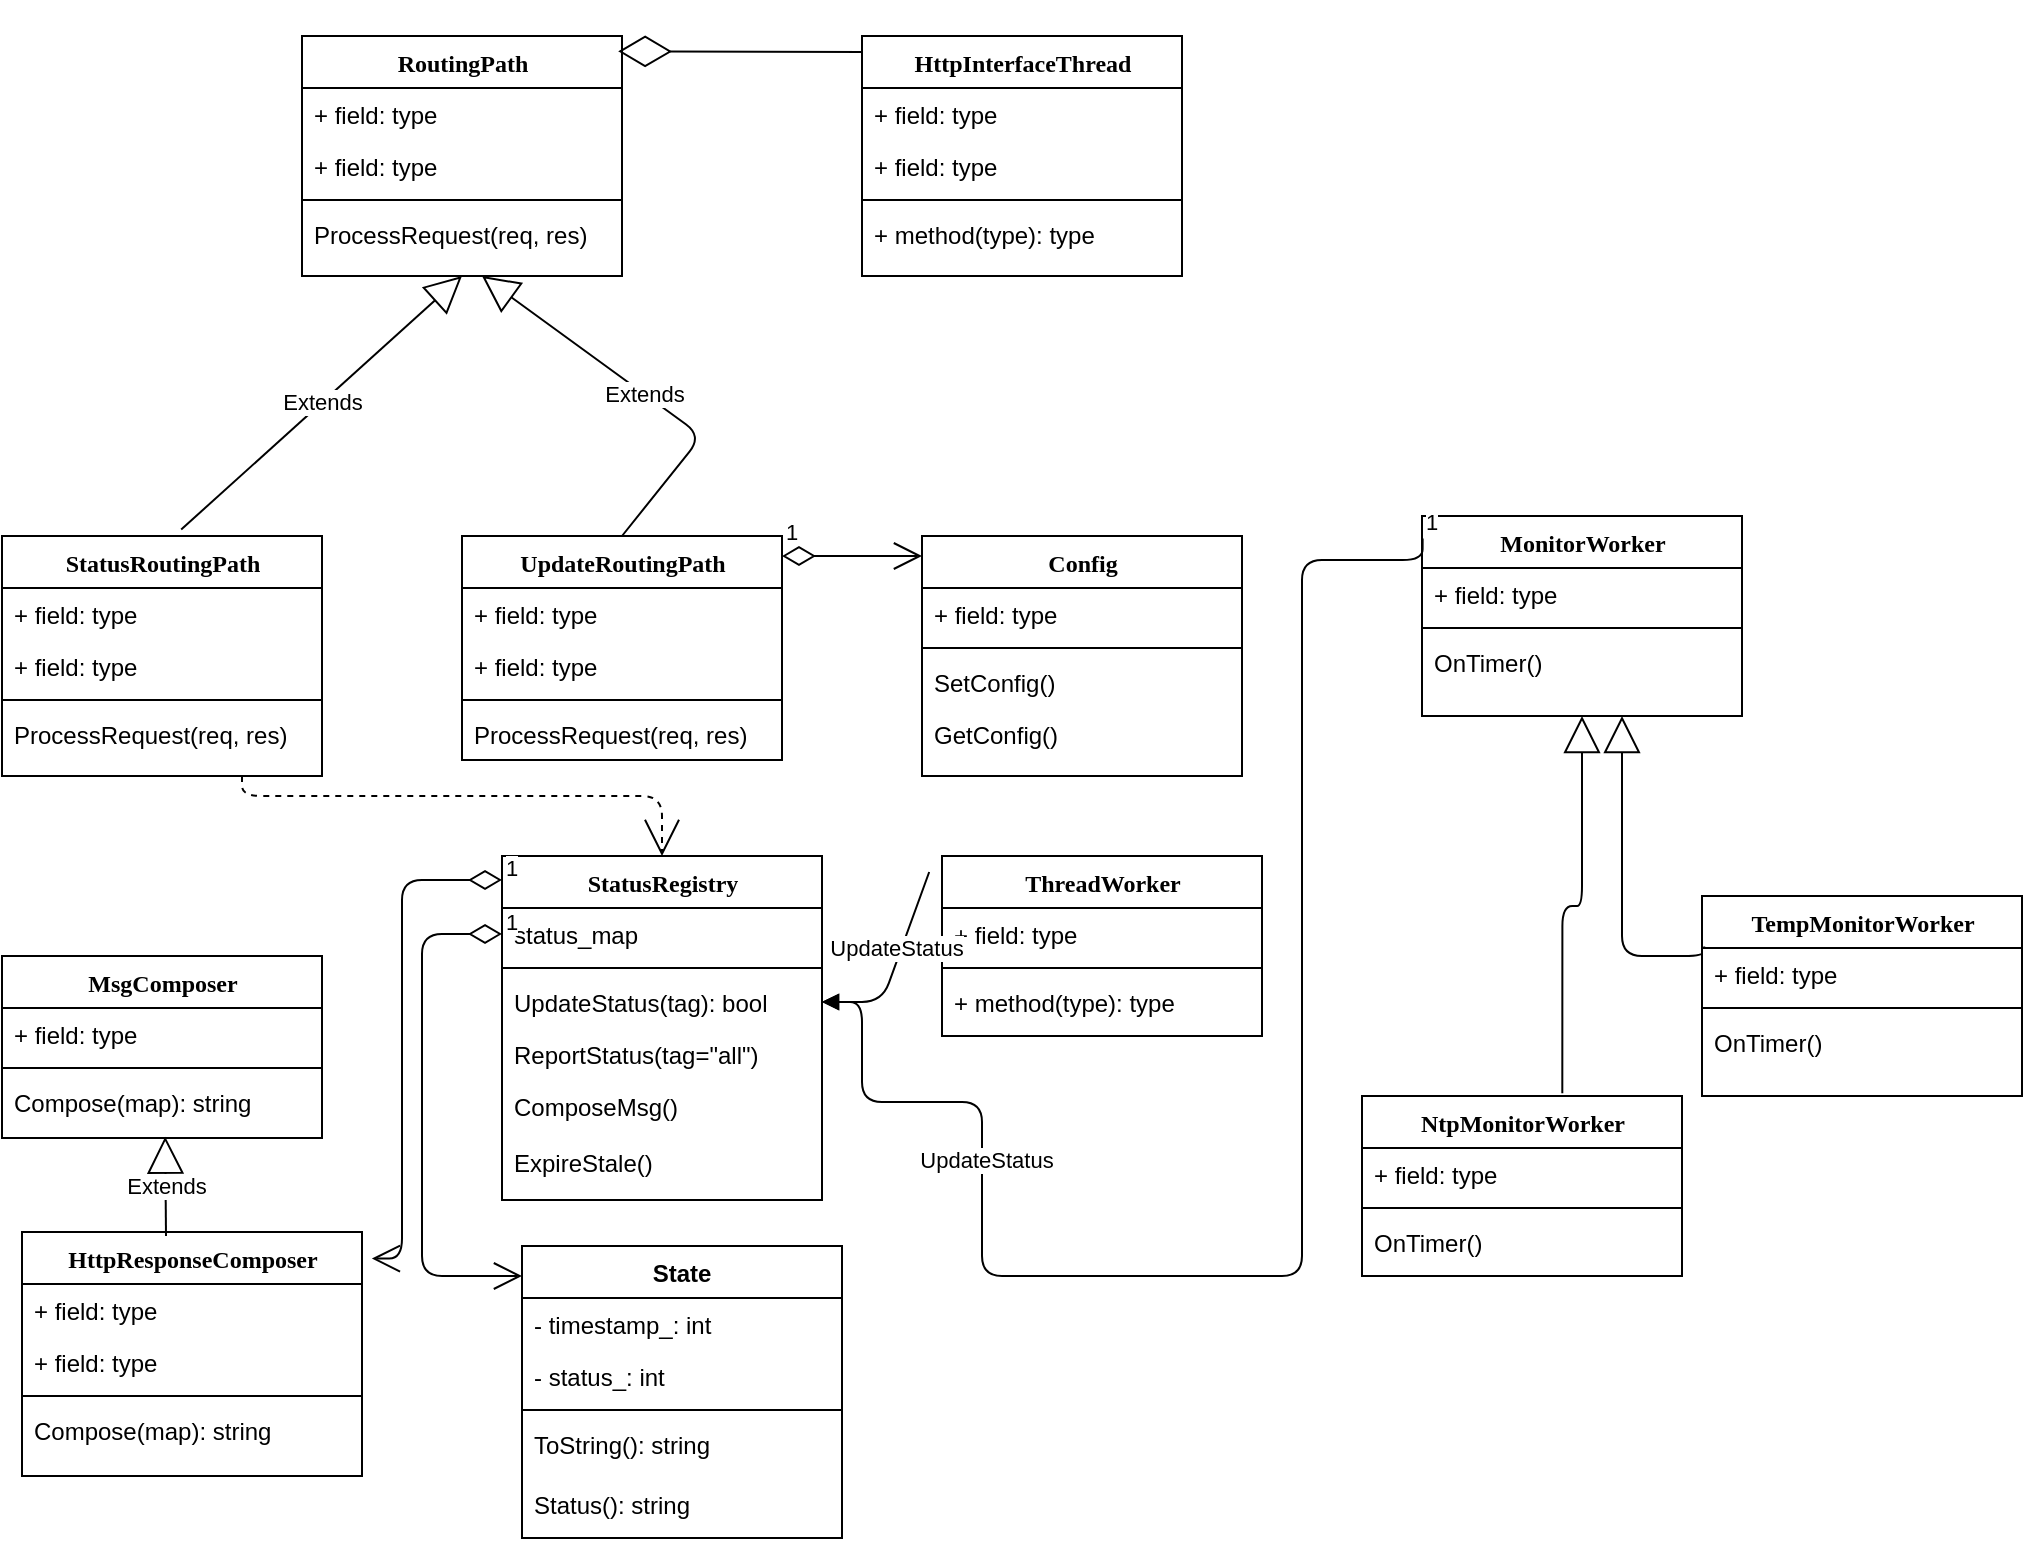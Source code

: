 <mxfile version="13.8.6" type="github" pages="2">
  <diagram name="classes" id="9f46799a-70d6-7492-0946-bef42562c5a5">
    <mxGraphModel dx="1109" dy="1565" grid="1" gridSize="10" guides="1" tooltips="1" connect="1" arrows="1" fold="1" page="1" pageScale="1" pageWidth="1100" pageHeight="850" background="#ffffff" math="0" shadow="0">
      <root>
        <mxCell id="0" />
        <mxCell id="1" parent="0" />
        <mxCell id="78961159f06e98e8-123" style="edgeStyle=orthogonalEdgeStyle;html=1;labelBackgroundColor=none;startFill=0;startSize=8;endArrow=open;endFill=0;endSize=16;fontFamily=Verdana;fontSize=12;dashed=1;" parent="1" source="78961159f06e98e8-17" target="78961159f06e98e8-69" edge="1">
          <mxGeometry relative="1" as="geometry">
            <Array as="points">
              <mxPoint x="190" y="200" />
              <mxPoint x="400" y="200" />
            </Array>
          </mxGeometry>
        </mxCell>
        <mxCell id="78961159f06e98e8-17" value="StatusRoutingPath" style="swimlane;html=1;fontStyle=1;align=center;verticalAlign=top;childLayout=stackLayout;horizontal=1;startSize=26;horizontalStack=0;resizeParent=1;resizeLast=0;collapsible=1;marginBottom=0;swimlaneFillColor=#ffffff;rounded=0;shadow=0;comic=0;labelBackgroundColor=none;strokeWidth=1;fillColor=none;fontFamily=Verdana;fontSize=12" parent="1" vertex="1">
          <mxGeometry x="70" y="70" width="160" height="120" as="geometry" />
        </mxCell>
        <mxCell id="78961159f06e98e8-21" value="+ field: type" style="text;html=1;strokeColor=none;fillColor=none;align=left;verticalAlign=top;spacingLeft=4;spacingRight=4;whiteSpace=wrap;overflow=hidden;rotatable=0;points=[[0,0.5],[1,0.5]];portConstraint=eastwest;" parent="78961159f06e98e8-17" vertex="1">
          <mxGeometry y="26" width="160" height="26" as="geometry" />
        </mxCell>
        <mxCell id="78961159f06e98e8-23" value="+ field: type" style="text;html=1;strokeColor=none;fillColor=none;align=left;verticalAlign=top;spacingLeft=4;spacingRight=4;whiteSpace=wrap;overflow=hidden;rotatable=0;points=[[0,0.5],[1,0.5]];portConstraint=eastwest;" parent="78961159f06e98e8-17" vertex="1">
          <mxGeometry y="52" width="160" height="26" as="geometry" />
        </mxCell>
        <mxCell id="78961159f06e98e8-19" value="" style="line;html=1;strokeWidth=1;fillColor=none;align=left;verticalAlign=middle;spacingTop=-1;spacingLeft=3;spacingRight=3;rotatable=0;labelPosition=right;points=[];portConstraint=eastwest;" parent="78961159f06e98e8-17" vertex="1">
          <mxGeometry y="78" width="160" height="8" as="geometry" />
        </mxCell>
        <mxCell id="78961159f06e98e8-20" value="ProcessRequest(req, res)" style="text;html=1;strokeColor=none;fillColor=none;align=left;verticalAlign=top;spacingLeft=4;spacingRight=4;whiteSpace=wrap;overflow=hidden;rotatable=0;points=[[0,0.5],[1,0.5]];portConstraint=eastwest;" parent="78961159f06e98e8-17" vertex="1">
          <mxGeometry y="86" width="160" height="26" as="geometry" />
        </mxCell>
        <mxCell id="78961159f06e98e8-30" value="HttpInterfaceThread" style="swimlane;html=1;fontStyle=1;align=center;verticalAlign=top;childLayout=stackLayout;horizontal=1;startSize=26;horizontalStack=0;resizeParent=1;resizeLast=0;collapsible=1;marginBottom=0;swimlaneFillColor=#ffffff;rounded=0;shadow=0;comic=0;labelBackgroundColor=none;strokeWidth=1;fillColor=none;fontFamily=Verdana;fontSize=12" parent="1" vertex="1">
          <mxGeometry x="500" y="-180" width="160" height="120" as="geometry" />
        </mxCell>
        <mxCell id="78961159f06e98e8-31" value="+ field: type" style="text;html=1;strokeColor=none;fillColor=none;align=left;verticalAlign=top;spacingLeft=4;spacingRight=4;whiteSpace=wrap;overflow=hidden;rotatable=0;points=[[0,0.5],[1,0.5]];portConstraint=eastwest;" parent="78961159f06e98e8-30" vertex="1">
          <mxGeometry y="26" width="160" height="26" as="geometry" />
        </mxCell>
        <mxCell id="78961159f06e98e8-32" value="+ field: type" style="text;html=1;strokeColor=none;fillColor=none;align=left;verticalAlign=top;spacingLeft=4;spacingRight=4;whiteSpace=wrap;overflow=hidden;rotatable=0;points=[[0,0.5],[1,0.5]];portConstraint=eastwest;" parent="78961159f06e98e8-30" vertex="1">
          <mxGeometry y="52" width="160" height="26" as="geometry" />
        </mxCell>
        <mxCell id="78961159f06e98e8-38" value="" style="line;html=1;strokeWidth=1;fillColor=none;align=left;verticalAlign=middle;spacingTop=-1;spacingLeft=3;spacingRight=3;rotatable=0;labelPosition=right;points=[];portConstraint=eastwest;" parent="78961159f06e98e8-30" vertex="1">
          <mxGeometry y="78" width="160" height="8" as="geometry" />
        </mxCell>
        <mxCell id="78961159f06e98e8-39" value="+ method(type): type" style="text;html=1;strokeColor=none;fillColor=none;align=left;verticalAlign=top;spacingLeft=4;spacingRight=4;whiteSpace=wrap;overflow=hidden;rotatable=0;points=[[0,0.5],[1,0.5]];portConstraint=eastwest;" parent="78961159f06e98e8-30" vertex="1">
          <mxGeometry y="86" width="160" height="26" as="geometry" />
        </mxCell>
        <mxCell id="78961159f06e98e8-43" value="MonitorWorker" style="swimlane;html=1;fontStyle=1;align=center;verticalAlign=top;childLayout=stackLayout;horizontal=1;startSize=26;horizontalStack=0;resizeParent=1;resizeLast=0;collapsible=1;marginBottom=0;swimlaneFillColor=#ffffff;rounded=0;shadow=0;comic=0;labelBackgroundColor=none;strokeWidth=1;fillColor=none;fontFamily=Verdana;fontSize=12" parent="1" vertex="1">
          <mxGeometry x="780" y="60" width="160" height="100" as="geometry">
            <mxRectangle x="780" y="60" width="130" height="26" as="alternateBounds" />
          </mxGeometry>
        </mxCell>
        <mxCell id="78961159f06e98e8-44" value="+ field: type" style="text;html=1;strokeColor=none;fillColor=none;align=left;verticalAlign=top;spacingLeft=4;spacingRight=4;whiteSpace=wrap;overflow=hidden;rotatable=0;points=[[0,0.5],[1,0.5]];portConstraint=eastwest;" parent="78961159f06e98e8-43" vertex="1">
          <mxGeometry y="26" width="160" height="26" as="geometry" />
        </mxCell>
        <mxCell id="78961159f06e98e8-51" value="" style="line;html=1;strokeWidth=1;fillColor=none;align=left;verticalAlign=middle;spacingTop=-1;spacingLeft=3;spacingRight=3;rotatable=0;labelPosition=right;points=[];portConstraint=eastwest;" parent="78961159f06e98e8-43" vertex="1">
          <mxGeometry y="52" width="160" height="8" as="geometry" />
        </mxCell>
        <mxCell id="78961159f06e98e8-52" value="OnTimer()" style="text;html=1;strokeColor=none;fillColor=none;align=left;verticalAlign=top;spacingLeft=4;spacingRight=4;whiteSpace=wrap;overflow=hidden;rotatable=0;points=[[0,0.5],[1,0.5]];portConstraint=eastwest;" parent="78961159f06e98e8-43" vertex="1">
          <mxGeometry y="60" width="160" height="26" as="geometry" />
        </mxCell>
        <mxCell id="78961159f06e98e8-56" value="HttpResponseComposer" style="swimlane;html=1;fontStyle=1;align=center;verticalAlign=top;childLayout=stackLayout;horizontal=1;startSize=26;horizontalStack=0;resizeParent=1;resizeLast=0;collapsible=1;marginBottom=0;swimlaneFillColor=#ffffff;rounded=0;shadow=0;comic=0;labelBackgroundColor=none;strokeWidth=1;fillColor=none;fontFamily=Verdana;fontSize=12" parent="1" vertex="1">
          <mxGeometry x="80" y="418" width="170" height="122" as="geometry" />
        </mxCell>
        <mxCell id="78961159f06e98e8-57" value="+ field: type" style="text;html=1;strokeColor=none;fillColor=none;align=left;verticalAlign=top;spacingLeft=4;spacingRight=4;whiteSpace=wrap;overflow=hidden;rotatable=0;points=[[0,0.5],[1,0.5]];portConstraint=eastwest;" parent="78961159f06e98e8-56" vertex="1">
          <mxGeometry y="26" width="170" height="26" as="geometry" />
        </mxCell>
        <mxCell id="78961159f06e98e8-58" value="+ field: type" style="text;html=1;strokeColor=none;fillColor=none;align=left;verticalAlign=top;spacingLeft=4;spacingRight=4;whiteSpace=wrap;overflow=hidden;rotatable=0;points=[[0,0.5],[1,0.5]];portConstraint=eastwest;" parent="78961159f06e98e8-56" vertex="1">
          <mxGeometry y="52" width="170" height="26" as="geometry" />
        </mxCell>
        <mxCell id="78961159f06e98e8-64" value="" style="line;html=1;strokeWidth=1;fillColor=none;align=left;verticalAlign=middle;spacingTop=-1;spacingLeft=3;spacingRight=3;rotatable=0;labelPosition=right;points=[];portConstraint=eastwest;" parent="78961159f06e98e8-56" vertex="1">
          <mxGeometry y="78" width="170" height="8" as="geometry" />
        </mxCell>
        <mxCell id="78961159f06e98e8-65" value="Compose(map): string" style="text;html=1;strokeColor=none;fillColor=none;align=left;verticalAlign=top;spacingLeft=4;spacingRight=4;whiteSpace=wrap;overflow=hidden;rotatable=0;points=[[0,0.5],[1,0.5]];portConstraint=eastwest;" parent="78961159f06e98e8-56" vertex="1">
          <mxGeometry y="86" width="170" height="26" as="geometry" />
        </mxCell>
        <mxCell id="78961159f06e98e8-69" value="StatusRegistry" style="swimlane;html=1;fontStyle=1;align=center;verticalAlign=top;childLayout=stackLayout;horizontal=1;startSize=26;horizontalStack=0;resizeParent=1;resizeLast=0;collapsible=1;marginBottom=0;swimlaneFillColor=#ffffff;rounded=0;shadow=0;comic=0;labelBackgroundColor=none;strokeWidth=1;fillColor=none;fontFamily=Verdana;fontSize=12" parent="1" vertex="1">
          <mxGeometry x="320" y="230" width="160" height="172" as="geometry" />
        </mxCell>
        <mxCell id="3jXYSID57zxdqTwF7LVi-1" value="1" style="endArrow=open;html=1;endSize=12;startArrow=diamondThin;startSize=14;startFill=0;edgeStyle=orthogonalEdgeStyle;align=left;verticalAlign=bottom;entryX=1.029;entryY=0.109;entryDx=0;entryDy=0;entryPerimeter=0;" edge="1" parent="78961159f06e98e8-69" target="78961159f06e98e8-56">
          <mxGeometry x="-1" y="3" relative="1" as="geometry">
            <mxPoint y="12" as="sourcePoint" />
            <mxPoint x="100" y="12" as="targetPoint" />
            <Array as="points">
              <mxPoint x="-50" y="12" />
              <mxPoint x="-50" y="201" />
            </Array>
          </mxGeometry>
        </mxCell>
        <mxCell id="78961159f06e98e8-70" value="status_map" style="text;html=1;strokeColor=none;fillColor=none;align=left;verticalAlign=top;spacingLeft=4;spacingRight=4;whiteSpace=wrap;overflow=hidden;rotatable=0;points=[[0,0.5],[1,0.5]];portConstraint=eastwest;" parent="78961159f06e98e8-69" vertex="1">
          <mxGeometry y="26" width="160" height="26" as="geometry" />
        </mxCell>
        <mxCell id="78961159f06e98e8-77" value="" style="line;html=1;strokeWidth=1;fillColor=none;align=left;verticalAlign=middle;spacingTop=-1;spacingLeft=3;spacingRight=3;rotatable=0;labelPosition=right;points=[];portConstraint=eastwest;" parent="78961159f06e98e8-69" vertex="1">
          <mxGeometry y="52" width="160" height="8" as="geometry" />
        </mxCell>
        <mxCell id="78961159f06e98e8-78" value="UpdateStatus(tag): bool" style="text;html=1;strokeColor=none;fillColor=none;align=left;verticalAlign=top;spacingLeft=4;spacingRight=4;whiteSpace=wrap;overflow=hidden;rotatable=0;points=[[0,0.5],[1,0.5]];portConstraint=eastwest;" parent="78961159f06e98e8-69" vertex="1">
          <mxGeometry y="60" width="160" height="26" as="geometry" />
        </mxCell>
        <mxCell id="78961159f06e98e8-79" value="ReportStatus(tag=&quot;all&quot;)" style="text;html=1;strokeColor=none;fillColor=none;align=left;verticalAlign=top;spacingLeft=4;spacingRight=4;whiteSpace=wrap;overflow=hidden;rotatable=0;points=[[0,0.5],[1,0.5]];portConstraint=eastwest;" parent="78961159f06e98e8-69" vertex="1">
          <mxGeometry y="86" width="160" height="26" as="geometry" />
        </mxCell>
        <mxCell id="3jXYSID57zxdqTwF7LVi-14" value="ComposeMsg()" style="text;html=1;strokeColor=none;fillColor=none;align=left;verticalAlign=top;spacingLeft=4;spacingRight=4;whiteSpace=wrap;overflow=hidden;rotatable=0;points=[[0,0.5],[1,0.5]];portConstraint=eastwest;" vertex="1" parent="78961159f06e98e8-69">
          <mxGeometry y="112" width="160" height="28" as="geometry" />
        </mxCell>
        <mxCell id="3jXYSID57zxdqTwF7LVi-15" value="ExpireStale()" style="text;html=1;strokeColor=none;fillColor=none;align=left;verticalAlign=top;spacingLeft=4;spacingRight=4;whiteSpace=wrap;overflow=hidden;rotatable=0;points=[[0,0.5],[1,0.5]];portConstraint=eastwest;" vertex="1" parent="78961159f06e98e8-69">
          <mxGeometry y="140" width="160" height="30" as="geometry" />
        </mxCell>
        <mxCell id="78961159f06e98e8-127" style="edgeStyle=orthogonalEdgeStyle;html=1;labelBackgroundColor=none;startFill=0;startSize=8;endArrow=block;endFill=0;endSize=16;fontFamily=Verdana;fontSize=12;exitX=0.007;exitY=-0.031;exitDx=0;exitDy=0;exitPerimeter=0;" parent="1" source="78961159f06e98e8-96" target="78961159f06e98e8-43" edge="1">
          <mxGeometry relative="1" as="geometry">
            <Array as="points">
              <mxPoint x="921" y="280" />
              <mxPoint x="880" y="280" />
            </Array>
          </mxGeometry>
        </mxCell>
        <mxCell id="78961159f06e98e8-95" value="TempMonitorWorker" style="swimlane;html=1;fontStyle=1;align=center;verticalAlign=top;childLayout=stackLayout;horizontal=1;startSize=26;horizontalStack=0;resizeParent=1;resizeLast=0;collapsible=1;marginBottom=0;swimlaneFillColor=#ffffff;rounded=0;shadow=0;comic=0;labelBackgroundColor=none;strokeWidth=1;fillColor=none;fontFamily=Verdana;fontSize=12" parent="1" vertex="1">
          <mxGeometry x="920" y="250" width="160" height="100" as="geometry" />
        </mxCell>
        <mxCell id="78961159f06e98e8-96" value="+ field: type" style="text;html=1;strokeColor=none;fillColor=none;align=left;verticalAlign=top;spacingLeft=4;spacingRight=4;whiteSpace=wrap;overflow=hidden;rotatable=0;points=[[0,0.5],[1,0.5]];portConstraint=eastwest;" parent="78961159f06e98e8-95" vertex="1">
          <mxGeometry y="26" width="160" height="26" as="geometry" />
        </mxCell>
        <mxCell id="78961159f06e98e8-103" value="" style="line;html=1;strokeWidth=1;fillColor=none;align=left;verticalAlign=middle;spacingTop=-1;spacingLeft=3;spacingRight=3;rotatable=0;labelPosition=right;points=[];portConstraint=eastwest;" parent="78961159f06e98e8-95" vertex="1">
          <mxGeometry y="52" width="160" height="8" as="geometry" />
        </mxCell>
        <mxCell id="78961159f06e98e8-104" value="OnTimer()" style="text;html=1;strokeColor=none;fillColor=none;align=left;verticalAlign=top;spacingLeft=4;spacingRight=4;whiteSpace=wrap;overflow=hidden;rotatable=0;points=[[0,0.5],[1,0.5]];portConstraint=eastwest;" parent="78961159f06e98e8-95" vertex="1">
          <mxGeometry y="60" width="160" height="26" as="geometry" />
        </mxCell>
        <mxCell id="78961159f06e98e8-126" style="edgeStyle=orthogonalEdgeStyle;html=1;labelBackgroundColor=none;startFill=0;startSize=8;endArrow=block;endFill=0;endSize=16;fontFamily=Verdana;fontSize=12;exitX=0.626;exitY=-0.015;exitDx=0;exitDy=0;exitPerimeter=0;" parent="1" source="78961159f06e98e8-108" target="78961159f06e98e8-43" edge="1">
          <mxGeometry relative="1" as="geometry">
            <Array as="points" />
          </mxGeometry>
        </mxCell>
        <mxCell id="78961159f06e98e8-108" value="NtpMonitorWorker" style="swimlane;html=1;fontStyle=1;align=center;verticalAlign=top;childLayout=stackLayout;horizontal=1;startSize=26;horizontalStack=0;resizeParent=1;resizeLast=0;collapsible=1;marginBottom=0;swimlaneFillColor=#ffffff;rounded=0;shadow=0;comic=0;labelBackgroundColor=none;strokeWidth=1;fillColor=none;fontFamily=Verdana;fontSize=12" parent="1" vertex="1">
          <mxGeometry x="750" y="350" width="160" height="90" as="geometry" />
        </mxCell>
        <mxCell id="78961159f06e98e8-109" value="+ field: type" style="text;html=1;strokeColor=none;fillColor=none;align=left;verticalAlign=top;spacingLeft=4;spacingRight=4;whiteSpace=wrap;overflow=hidden;rotatable=0;points=[[0,0.5],[1,0.5]];portConstraint=eastwest;" parent="78961159f06e98e8-108" vertex="1">
          <mxGeometry y="26" width="160" height="26" as="geometry" />
        </mxCell>
        <mxCell id="78961159f06e98e8-116" value="" style="line;html=1;strokeWidth=1;fillColor=none;align=left;verticalAlign=middle;spacingTop=-1;spacingLeft=3;spacingRight=3;rotatable=0;labelPosition=right;points=[];portConstraint=eastwest;" parent="78961159f06e98e8-108" vertex="1">
          <mxGeometry y="52" width="160" height="8" as="geometry" />
        </mxCell>
        <mxCell id="78961159f06e98e8-117" value="OnTimer()" style="text;html=1;strokeColor=none;fillColor=none;align=left;verticalAlign=top;spacingLeft=4;spacingRight=4;whiteSpace=wrap;overflow=hidden;rotatable=0;points=[[0,0.5],[1,0.5]];portConstraint=eastwest;" parent="78961159f06e98e8-108" vertex="1">
          <mxGeometry y="60" width="160" height="26" as="geometry" />
        </mxCell>
        <mxCell id="BK-4qYy70AUzKlSnNSvj-1" value="UpdateRoutingPath" style="swimlane;html=1;fontStyle=1;align=center;verticalAlign=top;childLayout=stackLayout;horizontal=1;startSize=26;horizontalStack=0;resizeParent=1;resizeLast=0;collapsible=1;marginBottom=0;swimlaneFillColor=#ffffff;rounded=0;shadow=0;comic=0;labelBackgroundColor=none;strokeWidth=1;fillColor=none;fontFamily=Verdana;fontSize=12" parent="1" vertex="1">
          <mxGeometry x="300" y="70" width="160" height="112" as="geometry" />
        </mxCell>
        <mxCell id="BK-4qYy70AUzKlSnNSvj-2" value="+ field: type" style="text;html=1;strokeColor=none;fillColor=none;align=left;verticalAlign=top;spacingLeft=4;spacingRight=4;whiteSpace=wrap;overflow=hidden;rotatable=0;points=[[0,0.5],[1,0.5]];portConstraint=eastwest;" parent="BK-4qYy70AUzKlSnNSvj-1" vertex="1">
          <mxGeometry y="26" width="160" height="26" as="geometry" />
        </mxCell>
        <mxCell id="BK-4qYy70AUzKlSnNSvj-3" value="+ field: type" style="text;html=1;strokeColor=none;fillColor=none;align=left;verticalAlign=top;spacingLeft=4;spacingRight=4;whiteSpace=wrap;overflow=hidden;rotatable=0;points=[[0,0.5],[1,0.5]];portConstraint=eastwest;" parent="BK-4qYy70AUzKlSnNSvj-1" vertex="1">
          <mxGeometry y="52" width="160" height="26" as="geometry" />
        </mxCell>
        <mxCell id="BK-4qYy70AUzKlSnNSvj-7" value="" style="line;html=1;strokeWidth=1;fillColor=none;align=left;verticalAlign=middle;spacingTop=-1;spacingLeft=3;spacingRight=3;rotatable=0;labelPosition=right;points=[];portConstraint=eastwest;" parent="BK-4qYy70AUzKlSnNSvj-1" vertex="1">
          <mxGeometry y="78" width="160" height="8" as="geometry" />
        </mxCell>
        <mxCell id="BK-4qYy70AUzKlSnNSvj-8" value="ProcessRequest(req, res)" style="text;html=1;strokeColor=none;fillColor=none;align=left;verticalAlign=top;spacingLeft=4;spacingRight=4;whiteSpace=wrap;overflow=hidden;rotatable=0;points=[[0,0.5],[1,0.5]];portConstraint=eastwest;" parent="BK-4qYy70AUzKlSnNSvj-1" vertex="1">
          <mxGeometry y="86" width="160" height="26" as="geometry" />
        </mxCell>
        <mxCell id="BK-4qYy70AUzKlSnNSvj-10" value="" style="endArrow=diamondThin;endFill=0;endSize=24;html=1;entryX=0.988;entryY=0.064;entryDx=0;entryDy=0;entryPerimeter=0;" parent="1" target="BK-4qYy70AUzKlSnNSvj-42" edge="1">
          <mxGeometry width="160" relative="1" as="geometry">
            <mxPoint x="500" y="-172" as="sourcePoint" />
            <mxPoint x="700" y="320" as="targetPoint" />
          </mxGeometry>
        </mxCell>
        <mxCell id="BK-4qYy70AUzKlSnNSvj-12" value="" style="endArrow=block;endFill=1;html=1;edgeStyle=orthogonalEdgeStyle;align=left;verticalAlign=top;exitX=0.002;exitY=0.112;exitDx=0;exitDy=0;exitPerimeter=0;entryX=1;entryY=0.5;entryDx=0;entryDy=0;" parent="1" source="78961159f06e98e8-43" target="78961159f06e98e8-78" edge="1">
          <mxGeometry x="-1" relative="1" as="geometry">
            <mxPoint x="540" y="420" as="sourcePoint" />
            <mxPoint x="700" y="420" as="targetPoint" />
            <Array as="points">
              <mxPoint x="780" y="82" />
              <mxPoint x="720" y="82" />
              <mxPoint x="720" y="440" />
              <mxPoint x="560" y="440" />
              <mxPoint x="560" y="353" />
              <mxPoint x="500" y="353" />
              <mxPoint x="500" y="303" />
            </Array>
          </mxGeometry>
        </mxCell>
        <mxCell id="BK-4qYy70AUzKlSnNSvj-13" value="1" style="edgeLabel;resizable=0;html=1;align=left;verticalAlign=bottom;" parent="BK-4qYy70AUzKlSnNSvj-12" connectable="0" vertex="1">
          <mxGeometry x="-1" relative="1" as="geometry" />
        </mxCell>
        <mxCell id="BK-4qYy70AUzKlSnNSvj-14" value="UpdateStatus" style="edgeLabel;html=1;align=center;verticalAlign=middle;resizable=0;points=[];" parent="BK-4qYy70AUzKlSnNSvj-12" vertex="1" connectable="0">
          <mxGeometry x="0.607" y="-2" relative="1" as="geometry">
            <mxPoint as="offset" />
          </mxGeometry>
        </mxCell>
        <mxCell id="BK-4qYy70AUzKlSnNSvj-15" value="Config" style="swimlane;html=1;fontStyle=1;align=center;verticalAlign=top;childLayout=stackLayout;horizontal=1;startSize=26;horizontalStack=0;resizeParent=1;resizeLast=0;collapsible=1;marginBottom=0;swimlaneFillColor=#ffffff;rounded=0;shadow=0;comic=0;labelBackgroundColor=none;strokeWidth=1;fillColor=none;fontFamily=Verdana;fontSize=12" parent="1" vertex="1">
          <mxGeometry x="530" y="70" width="160" height="120" as="geometry" />
        </mxCell>
        <mxCell id="3jXYSID57zxdqTwF7LVi-2" value="1" style="endArrow=open;html=1;endSize=12;startArrow=diamondThin;startSize=14;startFill=0;edgeStyle=orthogonalEdgeStyle;align=left;verticalAlign=bottom;" edge="1" parent="BK-4qYy70AUzKlSnNSvj-15">
          <mxGeometry x="-1" y="3" relative="1" as="geometry">
            <mxPoint x="-70" y="10" as="sourcePoint" />
            <mxPoint y="10" as="targetPoint" />
          </mxGeometry>
        </mxCell>
        <mxCell id="BK-4qYy70AUzKlSnNSvj-16" value="+ field: type" style="text;html=1;strokeColor=none;fillColor=none;align=left;verticalAlign=top;spacingLeft=4;spacingRight=4;whiteSpace=wrap;overflow=hidden;rotatable=0;points=[[0,0.5],[1,0.5]];portConstraint=eastwest;" parent="BK-4qYy70AUzKlSnNSvj-15" vertex="1">
          <mxGeometry y="26" width="160" height="26" as="geometry" />
        </mxCell>
        <mxCell id="BK-4qYy70AUzKlSnNSvj-21" value="" style="line;html=1;strokeWidth=1;fillColor=none;align=left;verticalAlign=middle;spacingTop=-1;spacingLeft=3;spacingRight=3;rotatable=0;labelPosition=right;points=[];portConstraint=eastwest;" parent="BK-4qYy70AUzKlSnNSvj-15" vertex="1">
          <mxGeometry y="52" width="160" height="8" as="geometry" />
        </mxCell>
        <mxCell id="BK-4qYy70AUzKlSnNSvj-22" value="SetConfig()" style="text;html=1;strokeColor=none;fillColor=none;align=left;verticalAlign=top;spacingLeft=4;spacingRight=4;whiteSpace=wrap;overflow=hidden;rotatable=0;points=[[0,0.5],[1,0.5]];portConstraint=eastwest;" parent="BK-4qYy70AUzKlSnNSvj-15" vertex="1">
          <mxGeometry y="60" width="160" height="26" as="geometry" />
        </mxCell>
        <mxCell id="BK-4qYy70AUzKlSnNSvj-23" value="GetConfig()" style="text;html=1;strokeColor=none;fillColor=none;align=left;verticalAlign=top;spacingLeft=4;spacingRight=4;whiteSpace=wrap;overflow=hidden;rotatable=0;points=[[0,0.5],[1,0.5]];portConstraint=eastwest;" parent="BK-4qYy70AUzKlSnNSvj-15" vertex="1">
          <mxGeometry y="86" width="160" height="26" as="geometry" />
        </mxCell>
        <mxCell id="BK-4qYy70AUzKlSnNSvj-24" value="ThreadWorker" style="swimlane;html=1;fontStyle=1;align=center;verticalAlign=top;childLayout=stackLayout;horizontal=1;startSize=26;horizontalStack=0;resizeParent=1;resizeLast=0;collapsible=1;marginBottom=0;swimlaneFillColor=#ffffff;rounded=0;shadow=0;comic=0;labelBackgroundColor=none;strokeWidth=1;fillColor=none;fontFamily=Verdana;fontSize=12" parent="1" vertex="1">
          <mxGeometry x="540" y="230" width="160" height="90" as="geometry">
            <mxRectangle x="780" y="60" width="130" height="26" as="alternateBounds" />
          </mxGeometry>
        </mxCell>
        <mxCell id="BK-4qYy70AUzKlSnNSvj-25" value="+ field: type" style="text;html=1;strokeColor=none;fillColor=none;align=left;verticalAlign=top;spacingLeft=4;spacingRight=4;whiteSpace=wrap;overflow=hidden;rotatable=0;points=[[0,0.5],[1,0.5]];portConstraint=eastwest;" parent="BK-4qYy70AUzKlSnNSvj-24" vertex="1">
          <mxGeometry y="26" width="160" height="26" as="geometry" />
        </mxCell>
        <mxCell id="BK-4qYy70AUzKlSnNSvj-27" value="" style="line;html=1;strokeWidth=1;fillColor=none;align=left;verticalAlign=middle;spacingTop=-1;spacingLeft=3;spacingRight=3;rotatable=0;labelPosition=right;points=[];portConstraint=eastwest;" parent="BK-4qYy70AUzKlSnNSvj-24" vertex="1">
          <mxGeometry y="52" width="160" height="8" as="geometry" />
        </mxCell>
        <mxCell id="BK-4qYy70AUzKlSnNSvj-28" value="+ method(type): type" style="text;html=1;strokeColor=none;fillColor=none;align=left;verticalAlign=top;spacingLeft=4;spacingRight=4;whiteSpace=wrap;overflow=hidden;rotatable=0;points=[[0,0.5],[1,0.5]];portConstraint=eastwest;" parent="BK-4qYy70AUzKlSnNSvj-24" vertex="1">
          <mxGeometry y="60" width="160" height="26" as="geometry" />
        </mxCell>
        <mxCell id="BK-4qYy70AUzKlSnNSvj-33" value="UpdateStatus" style="html=1;verticalAlign=bottom;endArrow=block;exitX=-0.04;exitY=0.089;exitDx=0;exitDy=0;exitPerimeter=0;entryX=1;entryY=0.5;entryDx=0;entryDy=0;" parent="1" source="BK-4qYy70AUzKlSnNSvj-24" target="78961159f06e98e8-78" edge="1">
          <mxGeometry width="80" relative="1" as="geometry">
            <mxPoint x="580" y="550" as="sourcePoint" />
            <mxPoint x="530" y="540" as="targetPoint" />
            <Array as="points">
              <mxPoint x="510" y="303" />
            </Array>
          </mxGeometry>
        </mxCell>
        <mxCell id="BK-4qYy70AUzKlSnNSvj-42" value="RoutingPath" style="swimlane;html=1;fontStyle=1;align=center;verticalAlign=top;childLayout=stackLayout;horizontal=1;startSize=26;horizontalStack=0;resizeParent=1;resizeLast=0;collapsible=1;marginBottom=0;swimlaneFillColor=#ffffff;rounded=0;shadow=0;comic=0;labelBackgroundColor=none;strokeWidth=1;fillColor=none;fontFamily=Verdana;fontSize=12" parent="1" vertex="1">
          <mxGeometry x="220" y="-180" width="160" height="120" as="geometry" />
        </mxCell>
        <mxCell id="BK-4qYy70AUzKlSnNSvj-43" value="+ field: type" style="text;html=1;strokeColor=none;fillColor=none;align=left;verticalAlign=top;spacingLeft=4;spacingRight=4;whiteSpace=wrap;overflow=hidden;rotatable=0;points=[[0,0.5],[1,0.5]];portConstraint=eastwest;" parent="BK-4qYy70AUzKlSnNSvj-42" vertex="1">
          <mxGeometry y="26" width="160" height="26" as="geometry" />
        </mxCell>
        <mxCell id="BK-4qYy70AUzKlSnNSvj-44" value="+ field: type" style="text;html=1;strokeColor=none;fillColor=none;align=left;verticalAlign=top;spacingLeft=4;spacingRight=4;whiteSpace=wrap;overflow=hidden;rotatable=0;points=[[0,0.5],[1,0.5]];portConstraint=eastwest;" parent="BK-4qYy70AUzKlSnNSvj-42" vertex="1">
          <mxGeometry y="52" width="160" height="26" as="geometry" />
        </mxCell>
        <mxCell id="BK-4qYy70AUzKlSnNSvj-45" value="" style="line;html=1;strokeWidth=1;fillColor=none;align=left;verticalAlign=middle;spacingTop=-1;spacingLeft=3;spacingRight=3;rotatable=0;labelPosition=right;points=[];portConstraint=eastwest;" parent="BK-4qYy70AUzKlSnNSvj-42" vertex="1">
          <mxGeometry y="78" width="160" height="8" as="geometry" />
        </mxCell>
        <mxCell id="BK-4qYy70AUzKlSnNSvj-46" value="ProcessRequest(req, res)" style="text;html=1;strokeColor=none;fillColor=none;align=left;verticalAlign=top;spacingLeft=4;spacingRight=4;whiteSpace=wrap;overflow=hidden;rotatable=0;points=[[0,0.5],[1,0.5]];portConstraint=eastwest;" parent="BK-4qYy70AUzKlSnNSvj-42" vertex="1">
          <mxGeometry y="86" width="160" height="26" as="geometry" />
        </mxCell>
        <mxCell id="BK-4qYy70AUzKlSnNSvj-48" value="Extends" style="endArrow=block;endSize=16;endFill=0;html=1;exitX=0.56;exitY=-0.027;exitDx=0;exitDy=0;exitPerimeter=0;entryX=0.5;entryY=1;entryDx=0;entryDy=0;" parent="1" source="78961159f06e98e8-17" target="BK-4qYy70AUzKlSnNSvj-42" edge="1">
          <mxGeometry width="160" relative="1" as="geometry">
            <mxPoint x="540" y="-50" as="sourcePoint" />
            <mxPoint x="700" y="-50" as="targetPoint" />
            <Array as="points" />
          </mxGeometry>
        </mxCell>
        <mxCell id="BK-4qYy70AUzKlSnNSvj-49" value="Extends" style="endArrow=block;endSize=16;endFill=0;html=1;exitX=0.5;exitY=0;exitDx=0;exitDy=0;" parent="1" source="BK-4qYy70AUzKlSnNSvj-1" edge="1">
          <mxGeometry width="160" relative="1" as="geometry">
            <mxPoint x="540" y="-50" as="sourcePoint" />
            <mxPoint x="310" y="-60" as="targetPoint" />
            <Array as="points">
              <mxPoint x="420" y="20" />
            </Array>
          </mxGeometry>
        </mxCell>
        <mxCell id="3jXYSID57zxdqTwF7LVi-3" value="MsgComposer" style="swimlane;html=1;fontStyle=1;align=center;verticalAlign=top;childLayout=stackLayout;horizontal=1;startSize=26;horizontalStack=0;resizeParent=1;resizeLast=0;collapsible=1;marginBottom=0;swimlaneFillColor=#ffffff;rounded=0;shadow=0;comic=0;labelBackgroundColor=none;strokeWidth=1;fillColor=none;fontFamily=Verdana;fontSize=12" vertex="1" parent="1">
          <mxGeometry x="70" y="280" width="160" height="91" as="geometry" />
        </mxCell>
        <mxCell id="3jXYSID57zxdqTwF7LVi-4" value="+ field: type" style="text;html=1;strokeColor=none;fillColor=none;align=left;verticalAlign=top;spacingLeft=4;spacingRight=4;whiteSpace=wrap;overflow=hidden;rotatable=0;points=[[0,0.5],[1,0.5]];portConstraint=eastwest;" vertex="1" parent="3jXYSID57zxdqTwF7LVi-3">
          <mxGeometry y="26" width="160" height="26" as="geometry" />
        </mxCell>
        <mxCell id="3jXYSID57zxdqTwF7LVi-6" value="" style="line;html=1;strokeWidth=1;fillColor=none;align=left;verticalAlign=middle;spacingTop=-1;spacingLeft=3;spacingRight=3;rotatable=0;labelPosition=right;points=[];portConstraint=eastwest;" vertex="1" parent="3jXYSID57zxdqTwF7LVi-3">
          <mxGeometry y="52" width="160" height="8" as="geometry" />
        </mxCell>
        <mxCell id="3jXYSID57zxdqTwF7LVi-7" value="Compose(map): string" style="text;html=1;strokeColor=none;fillColor=none;align=left;verticalAlign=top;spacingLeft=4;spacingRight=4;whiteSpace=wrap;overflow=hidden;rotatable=0;points=[[0,0.5],[1,0.5]];portConstraint=eastwest;" vertex="1" parent="3jXYSID57zxdqTwF7LVi-3">
          <mxGeometry y="60" width="160" height="26" as="geometry" />
        </mxCell>
        <mxCell id="3jXYSID57zxdqTwF7LVi-12" value="Extends" style="endArrow=block;endSize=16;endFill=0;html=1;entryX=0.51;entryY=1.167;entryDx=0;entryDy=0;entryPerimeter=0;" edge="1" parent="1" target="3jXYSID57zxdqTwF7LVi-7">
          <mxGeometry width="160" relative="1" as="geometry">
            <mxPoint x="152" y="420" as="sourcePoint" />
            <mxPoint x="630" y="320" as="targetPoint" />
          </mxGeometry>
        </mxCell>
        <mxCell id="3jXYSID57zxdqTwF7LVi-16" value="State" style="swimlane;fontStyle=1;align=center;verticalAlign=top;childLayout=stackLayout;horizontal=1;startSize=26;horizontalStack=0;resizeParent=1;resizeParentMax=0;resizeLast=0;collapsible=1;marginBottom=0;" vertex="1" parent="1">
          <mxGeometry x="330" y="425" width="160" height="146" as="geometry" />
        </mxCell>
        <mxCell id="3jXYSID57zxdqTwF7LVi-17" value="- timestamp_: int" style="text;strokeColor=none;fillColor=none;align=left;verticalAlign=top;spacingLeft=4;spacingRight=4;overflow=hidden;rotatable=0;points=[[0,0.5],[1,0.5]];portConstraint=eastwest;" vertex="1" parent="3jXYSID57zxdqTwF7LVi-16">
          <mxGeometry y="26" width="160" height="26" as="geometry" />
        </mxCell>
        <mxCell id="ObhS4mlsL0hpXvEIvsJM-11" value="- status_: int" style="text;strokeColor=none;fillColor=none;align=left;verticalAlign=top;spacingLeft=4;spacingRight=4;overflow=hidden;rotatable=0;points=[[0,0.5],[1,0.5]];portConstraint=eastwest;" vertex="1" parent="3jXYSID57zxdqTwF7LVi-16">
          <mxGeometry y="52" width="160" height="26" as="geometry" />
        </mxCell>
        <mxCell id="3jXYSID57zxdqTwF7LVi-18" value="" style="line;strokeWidth=1;fillColor=none;align=left;verticalAlign=middle;spacingTop=-1;spacingLeft=3;spacingRight=3;rotatable=0;labelPosition=right;points=[];portConstraint=eastwest;" vertex="1" parent="3jXYSID57zxdqTwF7LVi-16">
          <mxGeometry y="78" width="160" height="8" as="geometry" />
        </mxCell>
        <mxCell id="3jXYSID57zxdqTwF7LVi-19" value="ToString(): string" style="text;strokeColor=none;fillColor=none;align=left;verticalAlign=top;spacingLeft=4;spacingRight=4;overflow=hidden;rotatable=0;points=[[0,0.5],[1,0.5]];portConstraint=eastwest;" vertex="1" parent="3jXYSID57zxdqTwF7LVi-16">
          <mxGeometry y="86" width="160" height="30" as="geometry" />
        </mxCell>
        <mxCell id="ObhS4mlsL0hpXvEIvsJM-12" value="Status(): string" style="text;strokeColor=none;fillColor=none;align=left;verticalAlign=top;spacingLeft=4;spacingRight=4;overflow=hidden;rotatable=0;points=[[0,0.5],[1,0.5]];portConstraint=eastwest;" vertex="1" parent="3jXYSID57zxdqTwF7LVi-16">
          <mxGeometry y="116" width="160" height="30" as="geometry" />
        </mxCell>
        <mxCell id="ObhS4mlsL0hpXvEIvsJM-13" value="1" style="endArrow=open;html=1;endSize=12;startArrow=diamondThin;startSize=14;startFill=0;edgeStyle=orthogonalEdgeStyle;align=left;verticalAlign=bottom;exitX=0;exitY=0.5;exitDx=0;exitDy=0;" edge="1" parent="1" source="78961159f06e98e8-70">
          <mxGeometry x="-1" y="3" relative="1" as="geometry">
            <mxPoint x="470" y="520" as="sourcePoint" />
            <mxPoint x="330" y="440" as="targetPoint" />
            <Array as="points">
              <mxPoint x="280" y="269" />
              <mxPoint x="280" y="440" />
              <mxPoint x="320" y="440" />
            </Array>
          </mxGeometry>
        </mxCell>
      </root>
    </mxGraphModel>
  </diagram>
  <diagram id="LBbgMMdNeoaCDA_thh6R" name="sequence">
    <mxGraphModel dx="1109" dy="715" grid="1" gridSize="10" guides="1" tooltips="1" connect="1" arrows="1" fold="1" page="1" pageScale="1" pageWidth="827" pageHeight="1169" math="0" shadow="0">
      <root>
        <mxCell id="s8BzolCY9PnU7DRvtW2F-0" />
        <mxCell id="s8BzolCY9PnU7DRvtW2F-1" parent="s8BzolCY9PnU7DRvtW2F-0" />
      </root>
    </mxGraphModel>
  </diagram>
</mxfile>
